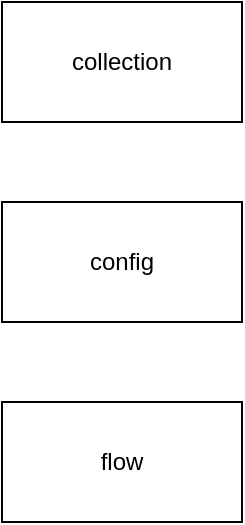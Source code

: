 <mxfile version="13.6.2" type="device"><diagram id="SXd4WqoVe72-uU8qlz-D" name="Page-1"><mxGraphModel dx="1422" dy="827" grid="1" gridSize="10" guides="1" tooltips="1" connect="1" arrows="1" fold="1" page="1" pageScale="1" pageWidth="850" pageHeight="1100" math="0" shadow="0"><root><mxCell id="0"/><mxCell id="1" parent="0"/><mxCell id="xBx9hDgx2A9QIW-sBe7y-1" value="collection" style="rounded=0;whiteSpace=wrap;html=1;" parent="1" vertex="1"><mxGeometry x="180" y="100" width="120" height="60" as="geometry"/></mxCell><mxCell id="xBx9hDgx2A9QIW-sBe7y-2" value="config" style="rounded=0;whiteSpace=wrap;html=1;" parent="1" vertex="1"><mxGeometry x="180" y="200" width="120" height="60" as="geometry"/></mxCell><mxCell id="xBx9hDgx2A9QIW-sBe7y-3" value="flow" style="rounded=0;whiteSpace=wrap;html=1;" parent="1" vertex="1"><mxGeometry x="180" y="300" width="120" height="60" as="geometry"/></mxCell></root></mxGraphModel></diagram></mxfile>